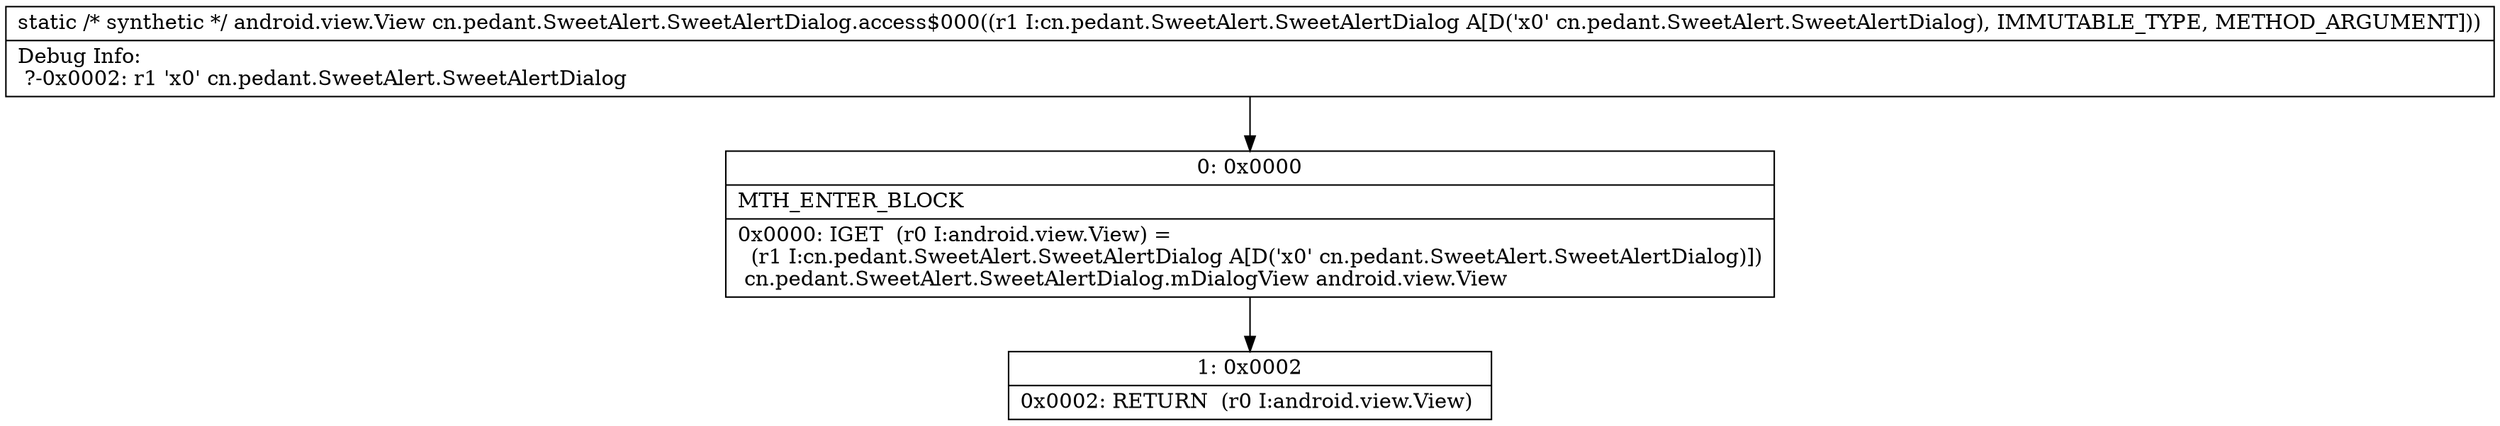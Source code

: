 digraph "CFG forcn.pedant.SweetAlert.SweetAlertDialog.access$000(Lcn\/pedant\/SweetAlert\/SweetAlertDialog;)Landroid\/view\/View;" {
Node_0 [shape=record,label="{0\:\ 0x0000|MTH_ENTER_BLOCK\l|0x0000: IGET  (r0 I:android.view.View) = \l  (r1 I:cn.pedant.SweetAlert.SweetAlertDialog A[D('x0' cn.pedant.SweetAlert.SweetAlertDialog)])\l cn.pedant.SweetAlert.SweetAlertDialog.mDialogView android.view.View \l}"];
Node_1 [shape=record,label="{1\:\ 0x0002|0x0002: RETURN  (r0 I:android.view.View) \l}"];
MethodNode[shape=record,label="{static \/* synthetic *\/ android.view.View cn.pedant.SweetAlert.SweetAlertDialog.access$000((r1 I:cn.pedant.SweetAlert.SweetAlertDialog A[D('x0' cn.pedant.SweetAlert.SweetAlertDialog), IMMUTABLE_TYPE, METHOD_ARGUMENT]))  | Debug Info:\l  ?\-0x0002: r1 'x0' cn.pedant.SweetAlert.SweetAlertDialog\l}"];
MethodNode -> Node_0;
Node_0 -> Node_1;
}

